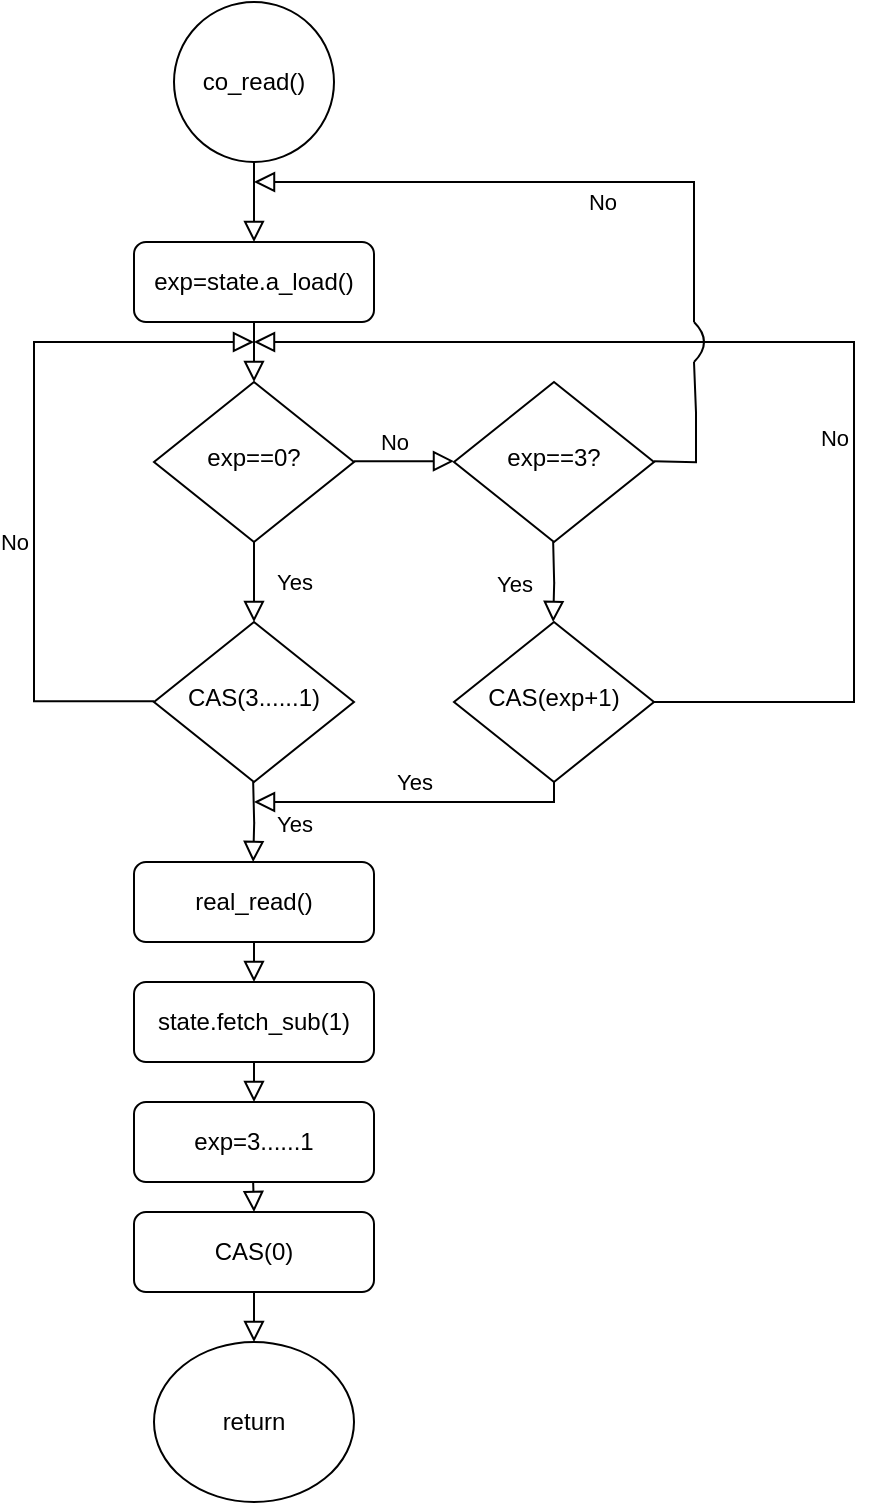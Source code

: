 <mxfile version="12.9.12" type="github"><diagram id="C5RBs43oDa-KdzZeNtuy" name="Page-1"><mxGraphModel dx="1185" dy="1815" grid="1" gridSize="10" guides="1" tooltips="1" connect="1" arrows="1" fold="1" page="1" pageScale="1" pageWidth="827" pageHeight="1169" math="0" shadow="0"><root><mxCell id="WIyWlLk6GJQsqaUBKTNV-0"/><mxCell id="WIyWlLk6GJQsqaUBKTNV-1" parent="WIyWlLk6GJQsqaUBKTNV-0"/><mxCell id="WIyWlLk6GJQsqaUBKTNV-2" value="" style="rounded=0;html=1;jettySize=auto;orthogonalLoop=1;fontSize=11;endArrow=block;endFill=0;endSize=8;strokeWidth=1;shadow=0;labelBackgroundColor=none;edgeStyle=orthogonalEdgeStyle;" parent="WIyWlLk6GJQsqaUBKTNV-1" source="WIyWlLk6GJQsqaUBKTNV-3" target="WIyWlLk6GJQsqaUBKTNV-6" edge="1"><mxGeometry relative="1" as="geometry"/></mxCell><mxCell id="WIyWlLk6GJQsqaUBKTNV-3" value="exp=state.a_load()" style="rounded=1;whiteSpace=wrap;html=1;fontSize=12;glass=0;strokeWidth=1;shadow=0;" parent="WIyWlLk6GJQsqaUBKTNV-1" vertex="1"><mxGeometry x="160" y="100" width="120" height="40" as="geometry"/></mxCell><mxCell id="WIyWlLk6GJQsqaUBKTNV-4" value="Yes" style="rounded=0;html=1;jettySize=auto;orthogonalLoop=1;fontSize=11;endArrow=block;endFill=0;endSize=8;strokeWidth=1;shadow=0;labelBackgroundColor=none;edgeStyle=orthogonalEdgeStyle;" parent="WIyWlLk6GJQsqaUBKTNV-1" source="WIyWlLk6GJQsqaUBKTNV-6" edge="1"><mxGeometry y="20" relative="1" as="geometry"><mxPoint as="offset"/><mxPoint x="220" y="290" as="targetPoint"/></mxGeometry></mxCell><mxCell id="WIyWlLk6GJQsqaUBKTNV-6" value="exp==0?" style="rhombus;whiteSpace=wrap;html=1;shadow=0;fontFamily=Helvetica;fontSize=12;align=center;strokeWidth=1;spacing=6;spacingTop=-4;" parent="WIyWlLk6GJQsqaUBKTNV-1" vertex="1"><mxGeometry x="170" y="170" width="100" height="80" as="geometry"/></mxCell><mxCell id="GRArWZLgHmzqXMoXamVU-59" value="" style="rounded=0;html=1;jettySize=auto;orthogonalLoop=1;fontSize=11;endArrow=block;endFill=0;endSize=8;strokeWidth=1;shadow=0;labelBackgroundColor=none;edgeStyle=orthogonalEdgeStyle;entryX=0.5;entryY=0;entryDx=0;entryDy=0;exitX=0.5;exitY=1;exitDx=0;exitDy=0;" parent="WIyWlLk6GJQsqaUBKTNV-1" target="GRArWZLgHmzqXMoXamVU-72" edge="1" source="3HNEhui7HS8PFwENTGI_-25"><mxGeometry x="-0.0" y="20" relative="1" as="geometry"><mxPoint as="offset"/><mxPoint x="219.5" y="830" as="sourcePoint"/><mxPoint x="220" y="865" as="targetPoint"/><Array as="points"/></mxGeometry></mxCell><mxCell id="GRArWZLgHmzqXMoXamVU-64" value="co_read()" style="ellipse;whiteSpace=wrap;html=1;aspect=fixed;" parent="WIyWlLk6GJQsqaUBKTNV-1" vertex="1"><mxGeometry x="180" y="-20" width="80" height="80" as="geometry"/></mxCell><mxCell id="GRArWZLgHmzqXMoXamVU-65" value="" style="rounded=0;html=1;jettySize=auto;orthogonalLoop=1;fontSize=11;endArrow=block;endFill=0;endSize=8;strokeWidth=1;shadow=0;labelBackgroundColor=none;edgeStyle=orthogonalEdgeStyle;exitX=0.5;exitY=1;exitDx=0;exitDy=0;" parent="WIyWlLk6GJQsqaUBKTNV-1" edge="1" source="GRArWZLgHmzqXMoXamVU-64"><mxGeometry relative="1" as="geometry"><mxPoint x="219.5" y="60" as="sourcePoint"/><mxPoint x="220" y="100" as="targetPoint"/><Array as="points"/></mxGeometry></mxCell><mxCell id="GRArWZLgHmzqXMoXamVU-72" value="return" style="ellipse;whiteSpace=wrap;html=1;" parent="WIyWlLk6GJQsqaUBKTNV-1" vertex="1"><mxGeometry x="170" y="650" width="100" height="80" as="geometry"/></mxCell><mxCell id="3HNEhui7HS8PFwENTGI_-4" value="No" style="rounded=0;html=1;jettySize=auto;orthogonalLoop=1;fontSize=11;endArrow=block;endFill=0;endSize=8;strokeWidth=1;shadow=0;labelBackgroundColor=none;edgeStyle=orthogonalEdgeStyle;" edge="1" parent="WIyWlLk6GJQsqaUBKTNV-1"><mxGeometry x="-0.2" y="10" relative="1" as="geometry"><mxPoint as="offset"/><mxPoint x="320" y="209.58" as="targetPoint"/><mxPoint x="270" y="209.58" as="sourcePoint"/></mxGeometry></mxCell><mxCell id="3HNEhui7HS8PFwENTGI_-5" value="exp==3?" style="rhombus;whiteSpace=wrap;html=1;shadow=0;fontFamily=Helvetica;fontSize=12;align=center;strokeWidth=1;spacing=6;spacingTop=-4;" vertex="1" parent="WIyWlLk6GJQsqaUBKTNV-1"><mxGeometry x="320" y="170" width="100" height="80" as="geometry"/></mxCell><mxCell id="3HNEhui7HS8PFwENTGI_-6" value="No" style="rounded=0;html=1;jettySize=auto;orthogonalLoop=1;fontSize=11;endArrow=block;endFill=0;endSize=8;strokeWidth=1;shadow=0;labelBackgroundColor=none;edgeStyle=orthogonalEdgeStyle;" edge="1" parent="WIyWlLk6GJQsqaUBKTNV-1"><mxGeometry x="-0.2" y="10" relative="1" as="geometry"><mxPoint as="offset"/><mxPoint x="220" y="70" as="targetPoint"/><mxPoint x="440" y="140" as="sourcePoint"/><Array as="points"><mxPoint x="440" y="70"/></Array></mxGeometry></mxCell><mxCell id="3HNEhui7HS8PFwENTGI_-10" value="Yes" style="rounded=0;html=1;jettySize=auto;orthogonalLoop=1;fontSize=11;endArrow=block;endFill=0;endSize=8;strokeWidth=1;shadow=0;labelBackgroundColor=none;edgeStyle=orthogonalEdgeStyle;" edge="1" parent="WIyWlLk6GJQsqaUBKTNV-1"><mxGeometry y="20" relative="1" as="geometry"><mxPoint as="offset"/><mxPoint x="369.58" y="290" as="targetPoint"/><mxPoint x="369.58" y="250" as="sourcePoint"/></mxGeometry></mxCell><mxCell id="3HNEhui7HS8PFwENTGI_-11" value="CAS(3......1)" style="rhombus;whiteSpace=wrap;html=1;shadow=0;fontFamily=Helvetica;fontSize=12;align=center;strokeWidth=1;spacing=6;spacingTop=-4;" vertex="1" parent="WIyWlLk6GJQsqaUBKTNV-1"><mxGeometry x="170" y="290" width="100" height="80" as="geometry"/></mxCell><mxCell id="3HNEhui7HS8PFwENTGI_-12" value="Yes" style="rounded=0;html=1;jettySize=auto;orthogonalLoop=1;fontSize=11;endArrow=block;endFill=0;endSize=8;strokeWidth=1;shadow=0;labelBackgroundColor=none;edgeStyle=orthogonalEdgeStyle;" edge="1" parent="WIyWlLk6GJQsqaUBKTNV-1"><mxGeometry y="-20" relative="1" as="geometry"><mxPoint as="offset"/><mxPoint x="219.58" y="410" as="targetPoint"/><mxPoint x="219.58" y="370" as="sourcePoint"/></mxGeometry></mxCell><mxCell id="3HNEhui7HS8PFwENTGI_-14" value="No" style="rounded=0;html=1;jettySize=auto;orthogonalLoop=1;fontSize=11;endArrow=block;endFill=0;endSize=8;strokeWidth=1;shadow=0;labelBackgroundColor=none;edgeStyle=orthogonalEdgeStyle;exitX=1;exitY=0.5;exitDx=0;exitDy=0;" edge="1" parent="WIyWlLk6GJQsqaUBKTNV-1" source="3HNEhui7HS8PFwENTGI_-26"><mxGeometry x="-0.2" y="10" relative="1" as="geometry"><mxPoint as="offset"/><mxPoint x="220" y="150" as="targetPoint"/><mxPoint x="430" y="330" as="sourcePoint"/><Array as="points"><mxPoint x="520" y="330"/><mxPoint x="520" y="150"/></Array></mxGeometry></mxCell><mxCell id="3HNEhui7HS8PFwENTGI_-15" value="real_read()" style="rounded=1;whiteSpace=wrap;html=1;fontSize=12;glass=0;strokeWidth=1;shadow=0;" vertex="1" parent="WIyWlLk6GJQsqaUBKTNV-1"><mxGeometry x="160" y="410" width="120" height="40" as="geometry"/></mxCell><mxCell id="3HNEhui7HS8PFwENTGI_-16" value="state.fetch_sub(1)" style="rounded=1;whiteSpace=wrap;html=1;fontSize=12;glass=0;strokeWidth=1;shadow=0;" vertex="1" parent="WIyWlLk6GJQsqaUBKTNV-1"><mxGeometry x="160" y="470" width="120" height="40" as="geometry"/></mxCell><mxCell id="3HNEhui7HS8PFwENTGI_-17" value="" style="rounded=0;html=1;jettySize=auto;orthogonalLoop=1;fontSize=11;endArrow=block;endFill=0;endSize=8;strokeWidth=1;shadow=0;labelBackgroundColor=none;edgeStyle=orthogonalEdgeStyle;entryX=0.5;entryY=0;entryDx=0;entryDy=0;" edge="1" parent="WIyWlLk6GJQsqaUBKTNV-1" target="3HNEhui7HS8PFwENTGI_-16"><mxGeometry relative="1" as="geometry"><mxPoint x="220" y="450" as="sourcePoint"/><mxPoint x="219.58" y="480" as="targetPoint"/><Array as="points"><mxPoint x="220" y="460"/><mxPoint x="220" y="460"/></Array></mxGeometry></mxCell><mxCell id="3HNEhui7HS8PFwENTGI_-20" value="" style="rounded=0;html=1;jettySize=auto;orthogonalLoop=1;fontSize=11;endArrow=block;endFill=0;endSize=8;strokeWidth=1;shadow=0;labelBackgroundColor=none;edgeStyle=orthogonalEdgeStyle;entryX=0.5;entryY=0;entryDx=0;entryDy=0;exitX=0.5;exitY=1;exitDx=0;exitDy=0;" edge="1" parent="WIyWlLk6GJQsqaUBKTNV-1" source="3HNEhui7HS8PFwENTGI_-16" target="3HNEhui7HS8PFwENTGI_-22"><mxGeometry relative="1" as="geometry"><mxPoint x="220" y="545" as="sourcePoint"/><mxPoint x="219.58" y="585" as="targetPoint"/><Array as="points"/></mxGeometry></mxCell><mxCell id="3HNEhui7HS8PFwENTGI_-22" value="exp=3......1" style="rounded=1;whiteSpace=wrap;html=1;fontSize=12;glass=0;strokeWidth=1;shadow=0;" vertex="1" parent="WIyWlLk6GJQsqaUBKTNV-1"><mxGeometry x="160" y="530" width="120" height="40" as="geometry"/></mxCell><mxCell id="3HNEhui7HS8PFwENTGI_-23" value="" style="rounded=0;html=1;jettySize=auto;orthogonalLoop=1;fontSize=11;endArrow=block;endFill=0;endSize=8;strokeWidth=1;shadow=0;labelBackgroundColor=none;edgeStyle=orthogonalEdgeStyle;exitX=0.5;exitY=1;exitDx=0;exitDy=0;entryX=0.5;entryY=0;entryDx=0;entryDy=0;" edge="1" parent="WIyWlLk6GJQsqaUBKTNV-1" target="3HNEhui7HS8PFwENTGI_-25"><mxGeometry relative="1" as="geometry"><mxPoint x="219.58" y="570" as="sourcePoint"/><mxPoint x="219.58" y="605.5" as="targetPoint"/><Array as="points"/></mxGeometry></mxCell><mxCell id="3HNEhui7HS8PFwENTGI_-25" value="CAS(0)" style="rounded=1;whiteSpace=wrap;html=1;fontSize=12;glass=0;strokeWidth=1;shadow=0;" vertex="1" parent="WIyWlLk6GJQsqaUBKTNV-1"><mxGeometry x="160" y="585" width="120" height="40" as="geometry"/></mxCell><mxCell id="3HNEhui7HS8PFwENTGI_-26" value="CAS(exp+1)" style="rhombus;whiteSpace=wrap;html=1;shadow=0;fontFamily=Helvetica;fontSize=12;align=center;strokeWidth=1;spacing=6;spacingTop=-4;" vertex="1" parent="WIyWlLk6GJQsqaUBKTNV-1"><mxGeometry x="320" y="290" width="100" height="80" as="geometry"/></mxCell><mxCell id="3HNEhui7HS8PFwENTGI_-29" value="No" style="rounded=0;html=1;jettySize=auto;orthogonalLoop=1;fontSize=11;endArrow=block;endFill=0;endSize=8;strokeWidth=1;shadow=0;labelBackgroundColor=none;edgeStyle=orthogonalEdgeStyle;" edge="1" parent="WIyWlLk6GJQsqaUBKTNV-1"><mxGeometry x="-0.2" y="10" relative="1" as="geometry"><mxPoint as="offset"/><mxPoint x="220" y="150" as="targetPoint"/><mxPoint x="170" y="329.58" as="sourcePoint"/><Array as="points"><mxPoint x="110" y="330"/><mxPoint x="110" y="150"/></Array></mxGeometry></mxCell><mxCell id="3HNEhui7HS8PFwENTGI_-30" value="Yes" style="rounded=0;html=1;jettySize=auto;orthogonalLoop=1;fontSize=11;endArrow=block;endFill=0;endSize=8;strokeWidth=1;shadow=0;labelBackgroundColor=none;edgeStyle=orthogonalEdgeStyle;exitX=0.5;exitY=1;exitDx=0;exitDy=0;" edge="1" parent="WIyWlLk6GJQsqaUBKTNV-1" source="3HNEhui7HS8PFwENTGI_-26"><mxGeometry y="-10" relative="1" as="geometry"><mxPoint as="offset"/><mxPoint x="220" y="380" as="targetPoint"/><mxPoint x="369.58" y="390" as="sourcePoint"/><Array as="points"><mxPoint x="370" y="380"/></Array></mxGeometry></mxCell><mxCell id="3HNEhui7HS8PFwENTGI_-32" value="" style="curved=1;endArrow=none;html=1;shadow=0;labelBackgroundColor=none;strokeWidth=1;endFill=0;" edge="1" parent="WIyWlLk6GJQsqaUBKTNV-1"><mxGeometry width="50" height="50" relative="1" as="geometry"><mxPoint x="440" y="160" as="sourcePoint"/><mxPoint x="440" y="140" as="targetPoint"/><Array as="points"><mxPoint x="450" y="150"/><mxPoint x="440" y="140"/></Array></mxGeometry></mxCell><mxCell id="3HNEhui7HS8PFwENTGI_-33" value="" style="rounded=0;html=1;jettySize=auto;orthogonalLoop=1;fontSize=11;endArrow=none;endFill=0;endSize=8;strokeWidth=1;shadow=0;labelBackgroundColor=none;edgeStyle=orthogonalEdgeStyle;" edge="1" parent="WIyWlLk6GJQsqaUBKTNV-1"><mxGeometry x="-0.2" y="10" relative="1" as="geometry"><mxPoint as="offset"/><mxPoint x="440" y="160" as="targetPoint"/><mxPoint x="420" y="209.58" as="sourcePoint"/></mxGeometry></mxCell></root></mxGraphModel></diagram></mxfile>